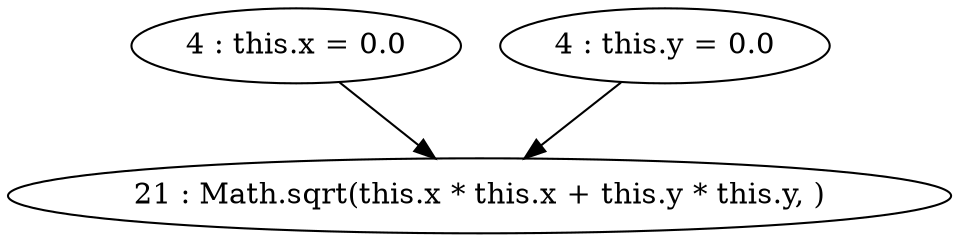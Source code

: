 digraph G {
"4 : this.x = 0.0"
"4 : this.x = 0.0" -> "21 : Math.sqrt(this.x * this.x + this.y * this.y, )"
"4 : this.y = 0.0"
"4 : this.y = 0.0" -> "21 : Math.sqrt(this.x * this.x + this.y * this.y, )"
"21 : Math.sqrt(this.x * this.x + this.y * this.y, )"
}